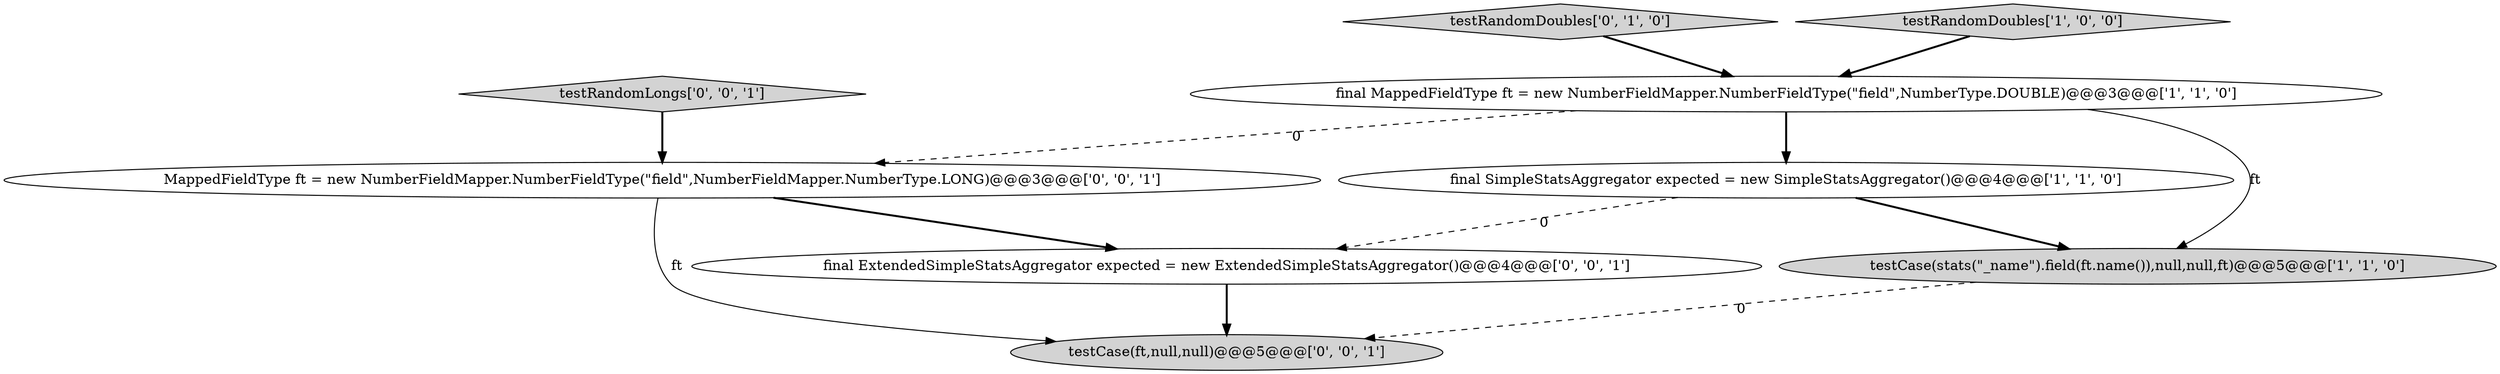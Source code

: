 digraph {
3 [style = filled, label = "final SimpleStatsAggregator expected = new SimpleStatsAggregator()@@@4@@@['1', '1', '0']", fillcolor = white, shape = ellipse image = "AAA0AAABBB1BBB"];
1 [style = filled, label = "final MappedFieldType ft = new NumberFieldMapper.NumberFieldType(\"field\",NumberType.DOUBLE)@@@3@@@['1', '1', '0']", fillcolor = white, shape = ellipse image = "AAA0AAABBB1BBB"];
5 [style = filled, label = "testRandomLongs['0', '0', '1']", fillcolor = lightgray, shape = diamond image = "AAA0AAABBB3BBB"];
4 [style = filled, label = "testRandomDoubles['0', '1', '0']", fillcolor = lightgray, shape = diamond image = "AAA0AAABBB2BBB"];
6 [style = filled, label = "MappedFieldType ft = new NumberFieldMapper.NumberFieldType(\"field\",NumberFieldMapper.NumberType.LONG)@@@3@@@['0', '0', '1']", fillcolor = white, shape = ellipse image = "AAA0AAABBB3BBB"];
7 [style = filled, label = "final ExtendedSimpleStatsAggregator expected = new ExtendedSimpleStatsAggregator()@@@4@@@['0', '0', '1']", fillcolor = white, shape = ellipse image = "AAA0AAABBB3BBB"];
0 [style = filled, label = "testCase(stats(\"_name\").field(ft.name()),null,null,ft)@@@5@@@['1', '1', '0']", fillcolor = lightgray, shape = ellipse image = "AAA0AAABBB1BBB"];
2 [style = filled, label = "testRandomDoubles['1', '0', '0']", fillcolor = lightgray, shape = diamond image = "AAA0AAABBB1BBB"];
8 [style = filled, label = "testCase(ft,null,null)@@@5@@@['0', '0', '1']", fillcolor = lightgray, shape = ellipse image = "AAA0AAABBB3BBB"];
1->6 [style = dashed, label="0"];
1->3 [style = bold, label=""];
6->7 [style = bold, label=""];
7->8 [style = bold, label=""];
3->0 [style = bold, label=""];
2->1 [style = bold, label=""];
1->0 [style = solid, label="ft"];
3->7 [style = dashed, label="0"];
0->8 [style = dashed, label="0"];
5->6 [style = bold, label=""];
4->1 [style = bold, label=""];
6->8 [style = solid, label="ft"];
}
